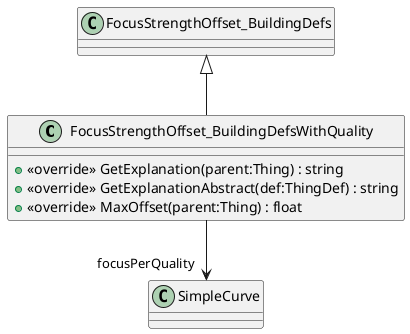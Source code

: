 @startuml
class FocusStrengthOffset_BuildingDefsWithQuality {
    + <<override>> GetExplanation(parent:Thing) : string
    + <<override>> GetExplanationAbstract(def:ThingDef) : string
    + <<override>> MaxOffset(parent:Thing) : float
}
FocusStrengthOffset_BuildingDefs <|-- FocusStrengthOffset_BuildingDefsWithQuality
FocusStrengthOffset_BuildingDefsWithQuality --> "focusPerQuality" SimpleCurve
@enduml
